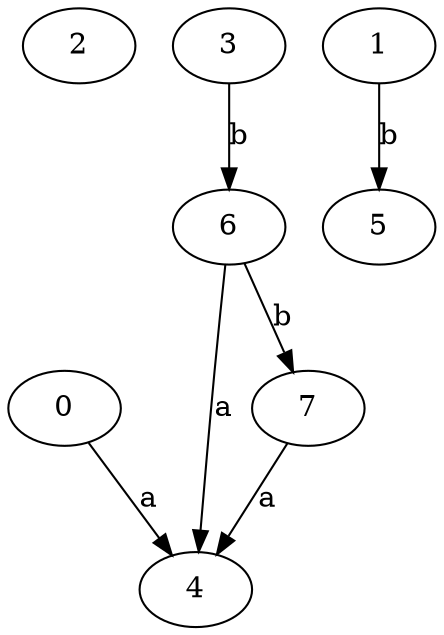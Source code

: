 strict digraph  {
2;
0;
1;
3;
4;
5;
6;
7;
0 -> 4  [label=a];
1 -> 5  [label=b];
3 -> 6  [label=b];
6 -> 4  [label=a];
6 -> 7  [label=b];
7 -> 4  [label=a];
}
